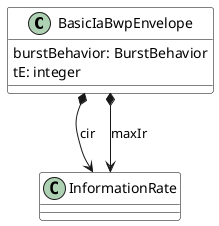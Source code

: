 @startuml
skinparam {
    ClassBackgroundColor White
    ClassBorderColor Black
}
class BasicIaBwpEnvelope {

    burstBehavior: BurstBehavior
    tE: integer
}

BasicIaBwpEnvelope *--> InformationRate : cir
BasicIaBwpEnvelope *--> InformationRate : maxIr



@enduml
